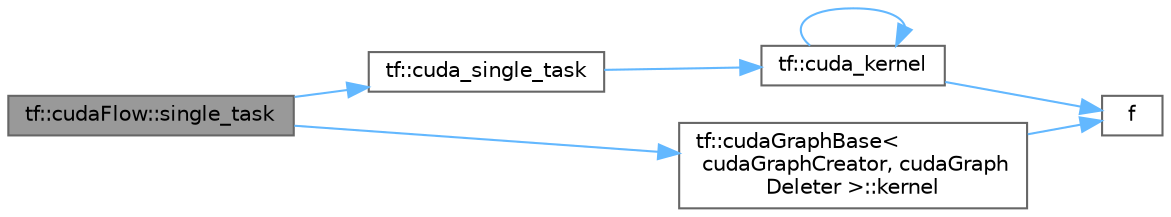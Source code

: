 digraph "tf::cudaFlow::single_task"
{
 // LATEX_PDF_SIZE
  bgcolor="transparent";
  edge [fontname=Helvetica,fontsize=10,labelfontname=Helvetica,labelfontsize=10];
  node [fontname=Helvetica,fontsize=10,shape=box,height=0.2,width=0.4];
  rankdir="LR";
  Node1 [id="Node000001",label="tf::cudaFlow::single_task",height=0.2,width=0.4,color="gray40", fillcolor="grey60", style="filled", fontcolor="black",tooltip="runs a callable with only a single kernel thread"];
  Node1 -> Node2 [id="edge1_Node000001_Node000002",color="steelblue1",style="solid",tooltip=" "];
  Node2 [id="Node000002",label="tf::cuda_single_task",height=0.2,width=0.4,color="grey40", fillcolor="white", style="filled",URL="$namespacetf.html#a2ff1cf81426c856fc6db1f6ead47878f",tooltip="runs a callable asynchronously using one kernel thread"];
  Node2 -> Node3 [id="edge2_Node000002_Node000003",color="steelblue1",style="solid",tooltip=" "];
  Node3 [id="Node000003",label="tf::cuda_kernel",height=0.2,width=0.4,color="grey40", fillcolor="white", style="filled",URL="$namespacetf.html#a2fa23f4109147679d05a25ee952c4baf",tooltip=" "];
  Node3 -> Node3 [id="edge3_Node000003_Node000003",color="steelblue1",style="solid",tooltip=" "];
  Node3 -> Node4 [id="edge4_Node000003_Node000004",color="steelblue1",style="solid",tooltip=" "];
  Node4 [id="Node000004",label="f",height=0.2,width=0.4,color="grey40", fillcolor="white", style="filled",URL="$cxx11__tensor__map_8cpp.html#a7f507fea02198f6cb81c86640c7b1a4e",tooltip=" "];
  Node1 -> Node5 [id="edge5_Node000001_Node000005",color="steelblue1",style="solid",tooltip=" "];
  Node5 [id="Node000005",label="tf::cudaGraphBase\<\l cudaGraphCreator, cudaGraph\lDeleter \>::kernel",height=0.2,width=0.4,color="grey40", fillcolor="white", style="filled",URL="$classtf_1_1cuda_graph_base.html#a1473a15a6023fbc25e1f029f2ff84aec",tooltip=" "];
  Node5 -> Node4 [id="edge6_Node000005_Node000004",color="steelblue1",style="solid",tooltip=" "];
}
